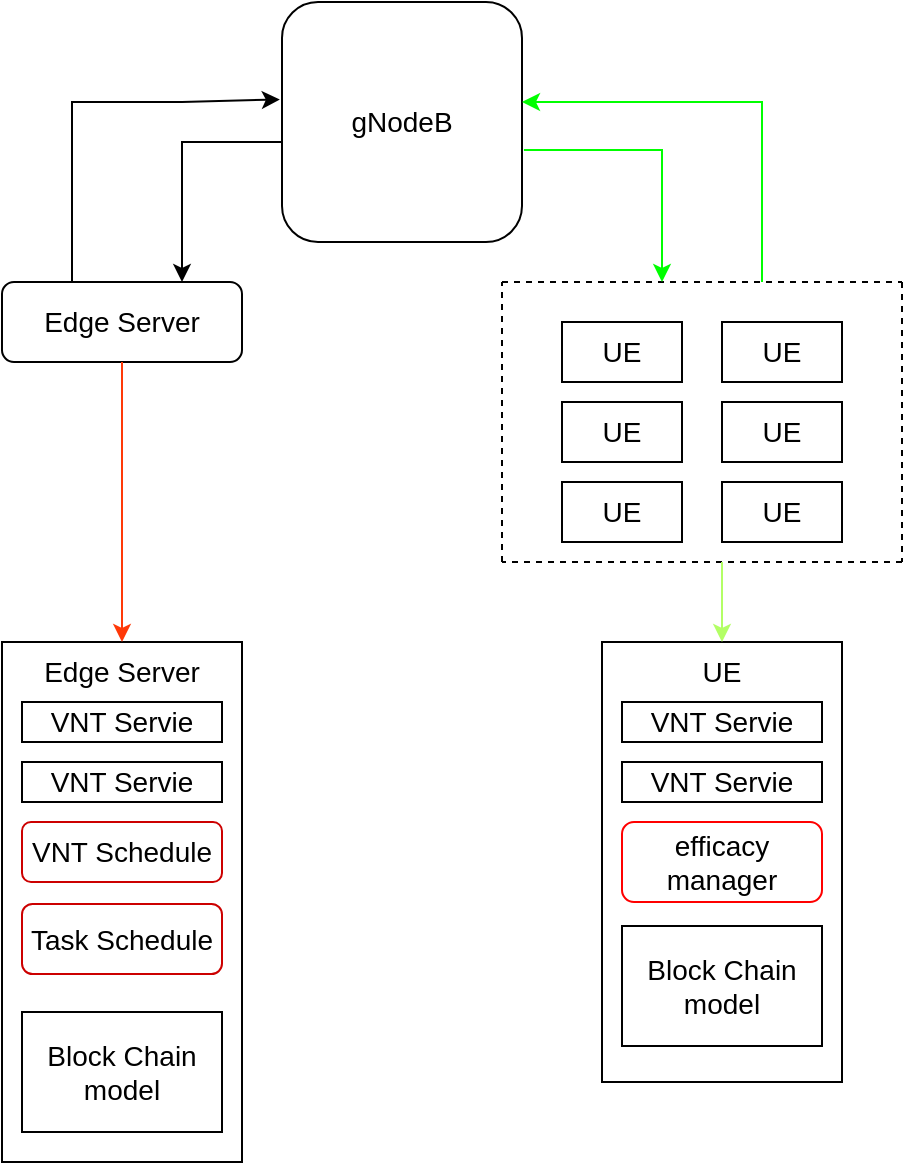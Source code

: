 <mxfile version="16.4.7" type="github">
  <diagram id="26PaZwHfb4GwZ9CBuKKn" name="Page-1">
    <mxGraphModel dx="1422" dy="804" grid="1" gridSize="10" guides="1" tooltips="1" connect="1" arrows="1" fold="1" page="1" pageScale="1" pageWidth="827" pageHeight="1169" math="0" shadow="0">
      <root>
        <mxCell id="0" />
        <mxCell id="1" parent="0" />
        <mxCell id="3v_9FHs3D7X42sRfUWYX-2" value="&lt;font style=&quot;font-size: 14px&quot;&gt;UE&lt;/font&gt;" style="rounded=0;whiteSpace=wrap;html=1;" parent="1" vertex="1">
          <mxGeometry x="470" y="240" width="60" height="30" as="geometry" />
        </mxCell>
        <mxCell id="3v_9FHs3D7X42sRfUWYX-3" value="&lt;font style=&quot;font-size: 14px&quot;&gt;UE&lt;/font&gt;" style="rounded=0;whiteSpace=wrap;html=1;" parent="1" vertex="1">
          <mxGeometry x="550" y="240" width="60" height="30" as="geometry" />
        </mxCell>
        <mxCell id="3v_9FHs3D7X42sRfUWYX-4" value="&lt;font style=&quot;font-size: 14px&quot;&gt;UE&lt;/font&gt;" style="rounded=0;whiteSpace=wrap;html=1;" parent="1" vertex="1">
          <mxGeometry x="470" y="280" width="60" height="30" as="geometry" />
        </mxCell>
        <mxCell id="3v_9FHs3D7X42sRfUWYX-5" value="&lt;font style=&quot;font-size: 14px&quot;&gt;UE&lt;/font&gt;" style="rounded=0;whiteSpace=wrap;html=1;" parent="1" vertex="1">
          <mxGeometry x="550" y="280" width="60" height="30" as="geometry" />
        </mxCell>
        <mxCell id="3v_9FHs3D7X42sRfUWYX-6" value="&lt;font style=&quot;font-size: 14px&quot;&gt;UE&lt;/font&gt;" style="rounded=0;whiteSpace=wrap;html=1;" parent="1" vertex="1">
          <mxGeometry x="470" y="320" width="60" height="30" as="geometry" />
        </mxCell>
        <mxCell id="3v_9FHs3D7X42sRfUWYX-7" value="&lt;font style=&quot;font-size: 14px&quot;&gt;UE&lt;/font&gt;" style="rounded=0;whiteSpace=wrap;html=1;" parent="1" vertex="1">
          <mxGeometry x="550" y="320" width="60" height="30" as="geometry" />
        </mxCell>
        <mxCell id="3v_9FHs3D7X42sRfUWYX-8" value="gNodeB" style="rounded=1;whiteSpace=wrap;html=1;fontSize=14;" parent="1" vertex="1">
          <mxGeometry x="330" y="80" width="120" height="120" as="geometry" />
        </mxCell>
        <mxCell id="3v_9FHs3D7X42sRfUWYX-11" value="" style="endArrow=none;dashed=1;html=1;rounded=0;fontSize=14;" parent="1" edge="1">
          <mxGeometry width="50" height="50" relative="1" as="geometry">
            <mxPoint x="440" y="360" as="sourcePoint" />
            <mxPoint x="440" y="220" as="targetPoint" />
          </mxGeometry>
        </mxCell>
        <mxCell id="3v_9FHs3D7X42sRfUWYX-12" value="" style="endArrow=none;dashed=1;html=1;rounded=0;fontSize=14;" parent="1" edge="1">
          <mxGeometry width="50" height="50" relative="1" as="geometry">
            <mxPoint x="640" y="360" as="sourcePoint" />
            <mxPoint x="440" y="360" as="targetPoint" />
          </mxGeometry>
        </mxCell>
        <mxCell id="3v_9FHs3D7X42sRfUWYX-13" value="" style="endArrow=none;dashed=1;html=1;rounded=0;fontSize=14;" parent="1" edge="1">
          <mxGeometry width="50" height="50" relative="1" as="geometry">
            <mxPoint x="440" y="220" as="sourcePoint" />
            <mxPoint x="640" y="220" as="targetPoint" />
          </mxGeometry>
        </mxCell>
        <mxCell id="3v_9FHs3D7X42sRfUWYX-14" value="" style="endArrow=none;dashed=1;html=1;rounded=0;fontSize=14;" parent="1" edge="1">
          <mxGeometry width="50" height="50" relative="1" as="geometry">
            <mxPoint x="640" y="220" as="sourcePoint" />
            <mxPoint x="640" y="360" as="targetPoint" />
          </mxGeometry>
        </mxCell>
        <mxCell id="3v_9FHs3D7X42sRfUWYX-17" value="Edge Server" style="rounded=1;whiteSpace=wrap;html=1;fontSize=14;" parent="1" vertex="1">
          <mxGeometry x="190" y="220" width="120" height="40" as="geometry" />
        </mxCell>
        <mxCell id="3v_9FHs3D7X42sRfUWYX-20" value="UE" style="rounded=0;whiteSpace=wrap;html=1;fontSize=14;verticalAlign=top;" parent="1" vertex="1">
          <mxGeometry x="490" y="400" width="120" height="220" as="geometry" />
        </mxCell>
        <mxCell id="3v_9FHs3D7X42sRfUWYX-22" value="VNT Servie" style="rounded=0;whiteSpace=wrap;html=1;fontSize=14;" parent="1" vertex="1">
          <mxGeometry x="500" y="430" width="100" height="20" as="geometry" />
        </mxCell>
        <mxCell id="3v_9FHs3D7X42sRfUWYX-23" value="VNT Servie" style="rounded=0;whiteSpace=wrap;html=1;fontSize=14;" parent="1" vertex="1">
          <mxGeometry x="500" y="460" width="100" height="20" as="geometry" />
        </mxCell>
        <mxCell id="3v_9FHs3D7X42sRfUWYX-24" value="Edge Server" style="rounded=0;whiteSpace=wrap;html=1;fontSize=14;verticalAlign=top;" parent="1" vertex="1">
          <mxGeometry x="190" y="400" width="120" height="260" as="geometry" />
        </mxCell>
        <mxCell id="3v_9FHs3D7X42sRfUWYX-26" value="VNT Servie" style="rounded=0;whiteSpace=wrap;html=1;fontSize=14;" parent="1" vertex="1">
          <mxGeometry x="200" y="430" width="100" height="20" as="geometry" />
        </mxCell>
        <mxCell id="3v_9FHs3D7X42sRfUWYX-28" value="VNT Servie" style="rounded=0;whiteSpace=wrap;html=1;fontSize=14;" parent="1" vertex="1">
          <mxGeometry x="200" y="460" width="100" height="20" as="geometry" />
        </mxCell>
        <mxCell id="3v_9FHs3D7X42sRfUWYX-29" value="VNT Schedule" style="rounded=1;whiteSpace=wrap;html=1;fontSize=14;strokeColor=#CC0000;" parent="1" vertex="1">
          <mxGeometry x="200" y="490" width="100" height="30" as="geometry" />
        </mxCell>
        <mxCell id="3v_9FHs3D7X42sRfUWYX-30" value="Task Schedule" style="rounded=1;whiteSpace=wrap;html=1;fontSize=14;strokeColor=#CC0000;" parent="1" vertex="1">
          <mxGeometry x="200" y="531" width="100" height="35" as="geometry" />
        </mxCell>
        <mxCell id="3v_9FHs3D7X42sRfUWYX-31" value="Block Chain model" style="rounded=0;whiteSpace=wrap;html=1;fontSize=14;" parent="1" vertex="1">
          <mxGeometry x="200" y="585" width="100" height="60" as="geometry" />
        </mxCell>
        <mxCell id="3v_9FHs3D7X42sRfUWYX-32" value="Block Chain model" style="rounded=0;whiteSpace=wrap;html=1;fontSize=14;" parent="1" vertex="1">
          <mxGeometry x="500" y="542" width="100" height="60" as="geometry" />
        </mxCell>
        <mxCell id="3v_9FHs3D7X42sRfUWYX-35" value="" style="endArrow=classic;html=1;rounded=0;fontSize=14;exitX=0.5;exitY=1;exitDx=0;exitDy=0;entryX=0.5;entryY=0;entryDx=0;entryDy=0;strokeColor=#FF3908;" parent="1" source="3v_9FHs3D7X42sRfUWYX-17" target="3v_9FHs3D7X42sRfUWYX-24" edge="1">
          <mxGeometry width="50" height="50" relative="1" as="geometry">
            <mxPoint x="390" y="440" as="sourcePoint" />
            <mxPoint x="440" y="390" as="targetPoint" />
          </mxGeometry>
        </mxCell>
        <mxCell id="3v_9FHs3D7X42sRfUWYX-36" value="" style="endArrow=classic;html=1;rounded=0;fontSize=14;strokeColor=#B3FF66;entryX=0.5;entryY=0;entryDx=0;entryDy=0;" parent="1" target="3v_9FHs3D7X42sRfUWYX-20" edge="1">
          <mxGeometry width="50" height="50" relative="1" as="geometry">
            <mxPoint x="550" y="360" as="sourcePoint" />
            <mxPoint x="440" y="390" as="targetPoint" />
          </mxGeometry>
        </mxCell>
        <mxCell id="0CBWuQpfn7p6sc8tX7UC-2" value="&lt;div&gt;efficacy manager&lt;br&gt;&lt;/div&gt;" style="rounded=1;whiteSpace=wrap;html=1;fontSize=14;strokeColor=#FF0000;" parent="1" vertex="1">
          <mxGeometry x="500" y="490" width="100" height="40" as="geometry" />
        </mxCell>
        <mxCell id="0CBWuQpfn7p6sc8tX7UC-13" value="" style="endArrow=classic;html=1;rounded=0;entryX=0.75;entryY=0;entryDx=0;entryDy=0;" parent="1" target="3v_9FHs3D7X42sRfUWYX-17" edge="1">
          <mxGeometry width="50" height="50" relative="1" as="geometry">
            <mxPoint x="330" y="150" as="sourcePoint" />
            <mxPoint x="520" y="390" as="targetPoint" />
            <Array as="points">
              <mxPoint x="280" y="150" />
            </Array>
          </mxGeometry>
        </mxCell>
        <mxCell id="0CBWuQpfn7p6sc8tX7UC-14" value="" style="endArrow=classic;html=1;rounded=0;entryX=-0.009;entryY=0.406;entryDx=0;entryDy=0;entryPerimeter=0;" parent="1" target="3v_9FHs3D7X42sRfUWYX-8" edge="1">
          <mxGeometry width="50" height="50" relative="1" as="geometry">
            <mxPoint x="225" y="220" as="sourcePoint" />
            <mxPoint x="275" y="170" as="targetPoint" />
            <Array as="points">
              <mxPoint x="225" y="130" />
              <mxPoint x="280" y="130" />
            </Array>
          </mxGeometry>
        </mxCell>
        <mxCell id="0CBWuQpfn7p6sc8tX7UC-15" value="" style="endArrow=classic;html=1;rounded=0;exitX=1.008;exitY=0.617;exitDx=0;exitDy=0;exitPerimeter=0;strokeColor=#00FF00;" parent="1" source="3v_9FHs3D7X42sRfUWYX-8" edge="1">
          <mxGeometry width="50" height="50" relative="1" as="geometry">
            <mxPoint x="470" y="440" as="sourcePoint" />
            <mxPoint x="520" y="220" as="targetPoint" />
            <Array as="points">
              <mxPoint x="520" y="154" />
            </Array>
          </mxGeometry>
        </mxCell>
        <mxCell id="0CBWuQpfn7p6sc8tX7UC-16" value="" style="endArrow=classic;html=1;rounded=0;strokeColor=#00FF00;" parent="1" edge="1">
          <mxGeometry width="50" height="50" relative="1" as="geometry">
            <mxPoint x="570" y="220" as="sourcePoint" />
            <mxPoint x="450" y="130" as="targetPoint" />
            <Array as="points">
              <mxPoint x="570" y="130" />
              <mxPoint x="520" y="130" />
            </Array>
          </mxGeometry>
        </mxCell>
      </root>
    </mxGraphModel>
  </diagram>
</mxfile>
